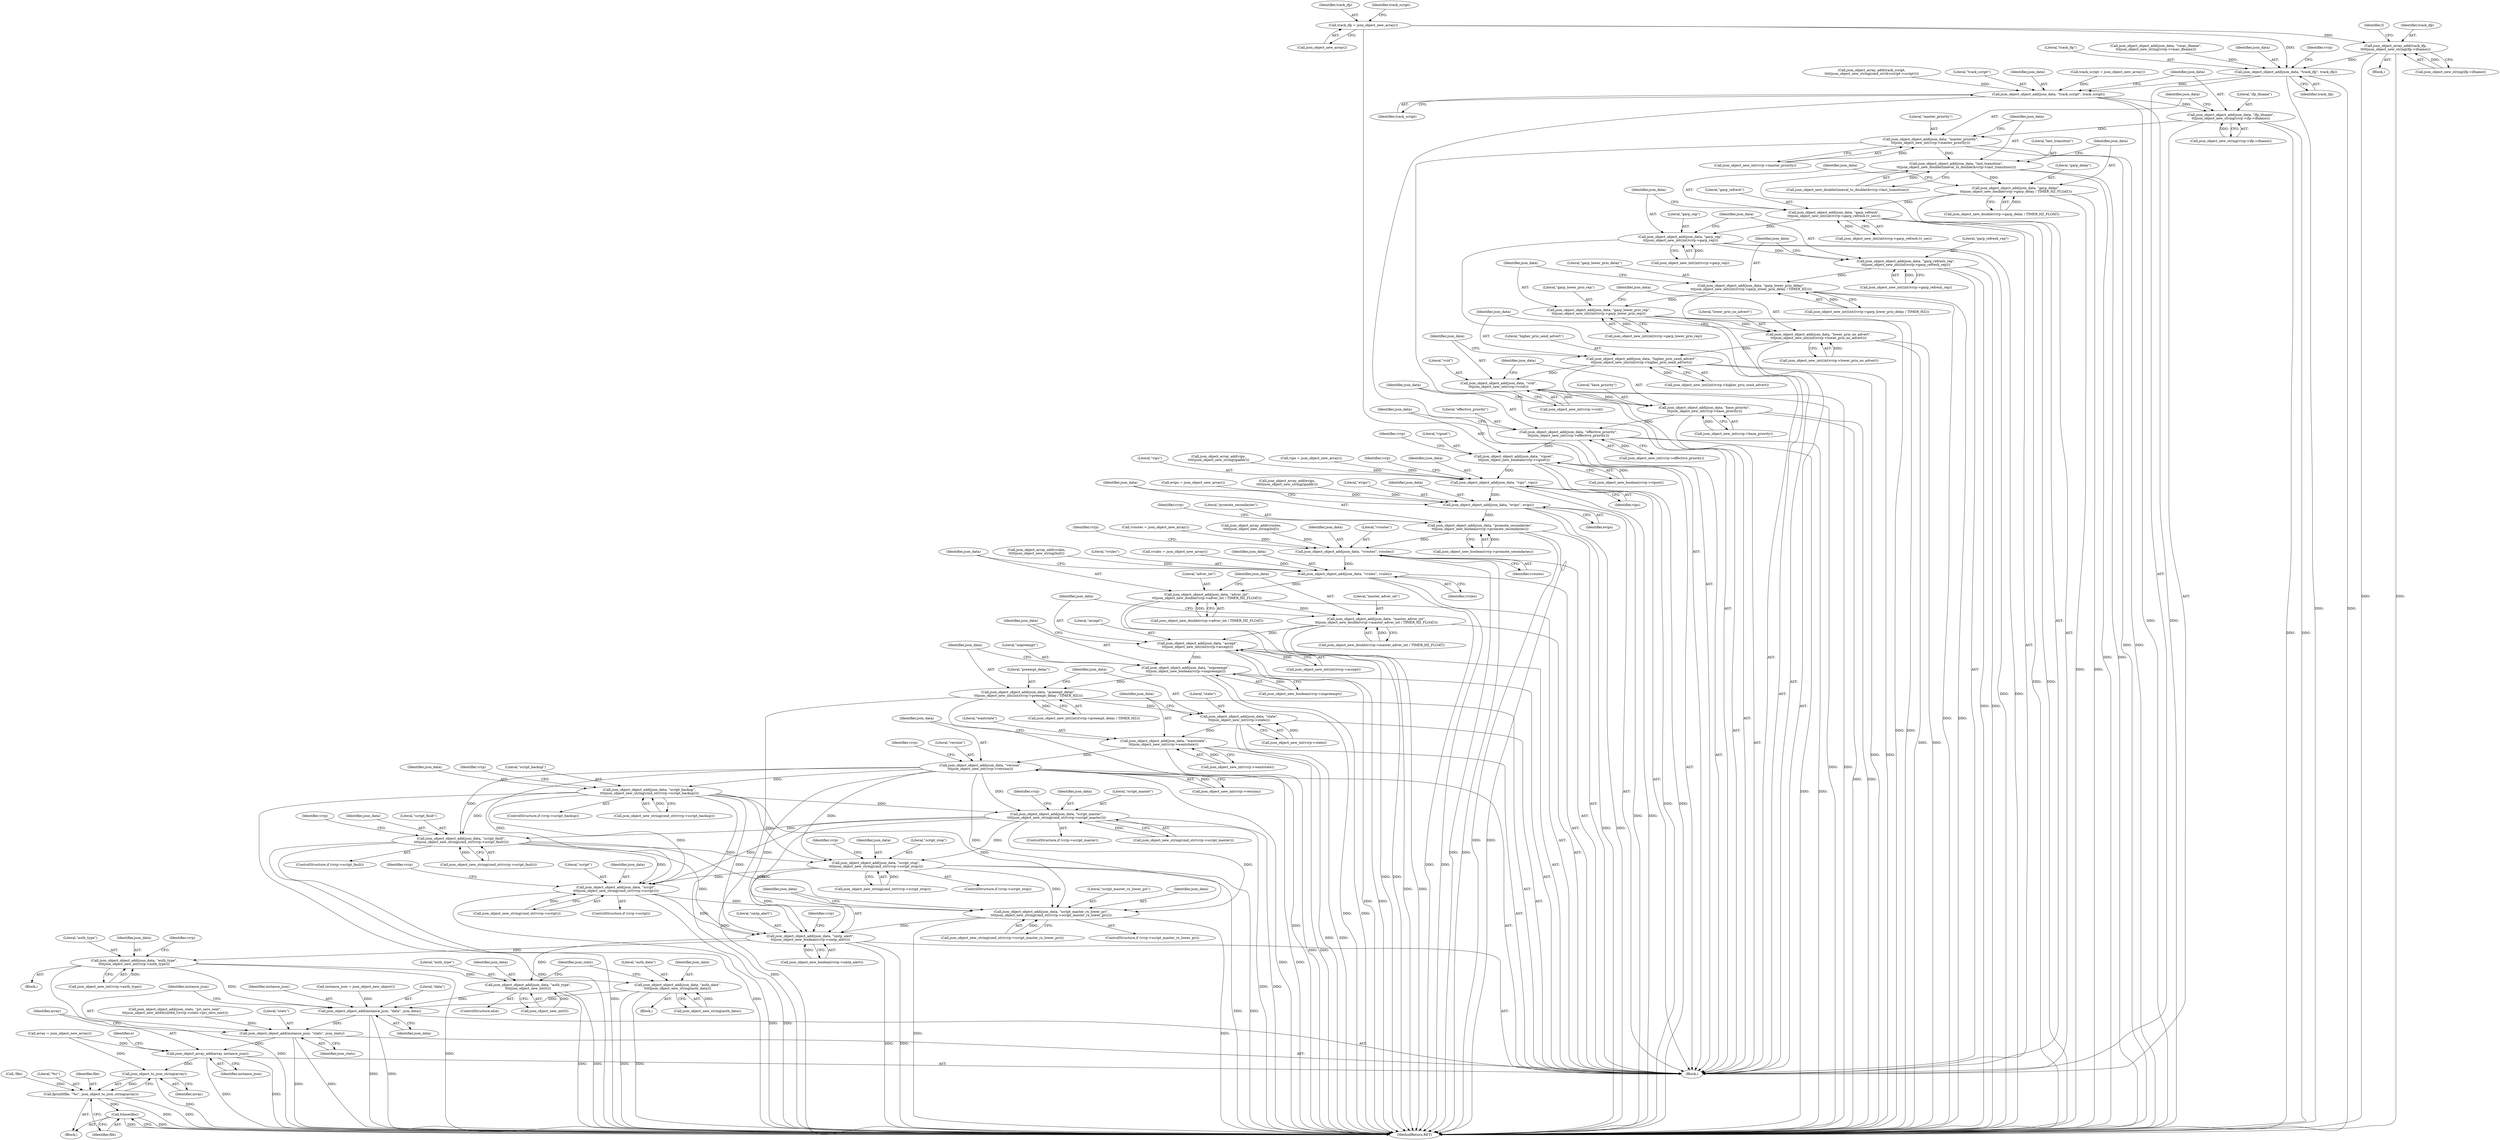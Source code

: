 digraph "0_keepalived_04f2d32871bb3b11d7dc024039952f2fe2750306_3@pointer" {
"1000172" [label="(Call,track_ifp = json_object_new_array())"];
"1000244" [label="(Call,json_object_array_add(track_ifp,\n\t\t\t\t\tjson_object_new_string(ifp->ifname)))"];
"1000250" [label="(Call,json_object_object_add(json_data, \"track_ifp\", track_ifp))"];
"1000291" [label="(Call,json_object_object_add(json_data, \"track_script\", track_script))"];
"1000295" [label="(Call,json_object_object_add(json_data, \"ifp_ifname\",\n\t\t\tjson_object_new_string(vrrp->ifp->ifname)))"];
"1000304" [label="(Call,json_object_object_add(json_data, \"master_priority\",\n\t\t\tjson_object_new_int(vrrp->master_priority)))"];
"1000311" [label="(Call,json_object_object_add(json_data, \"last_transition\",\n\t\t\tjson_object_new_double(timeval_to_double(&vrrp->last_transition))))"];
"1000320" [label="(Call,json_object_object_add(json_data, \"garp_delay\",\n\t\t\tjson_object_new_double(vrrp->garp_delay / TIMER_HZ_FLOAT)))"];
"1000329" [label="(Call,json_object_object_add(json_data, \"garp_refresh\",\n\t\t\tjson_object_new_int((int)vrrp->garp_refresh.tv_sec)))"];
"1000340" [label="(Call,json_object_object_add(json_data, \"garp_rep\",\n\t\t\tjson_object_new_int((int)vrrp->garp_rep)))"];
"1000349" [label="(Call,json_object_object_add(json_data, \"garp_refresh_rep\",\n\t\t\tjson_object_new_int((int)vrrp->garp_refresh_rep)))"];
"1000358" [label="(Call,json_object_object_add(json_data, \"garp_lower_prio_delay\",\n\t\t\tjson_object_new_int((int)(vrrp->garp_lower_prio_delay / TIMER_HZ))))"];
"1000369" [label="(Call,json_object_object_add(json_data, \"garp_lower_prio_rep\",\n\t\t\tjson_object_new_int((int)vrrp->garp_lower_prio_rep)))"];
"1000378" [label="(Call,json_object_object_add(json_data, \"lower_prio_no_advert\",\n\t\t\tjson_object_new_int((int)vrrp->lower_prio_no_advert)))"];
"1000387" [label="(Call,json_object_object_add(json_data, \"higher_prio_send_advert\",\n\t\t\tjson_object_new_int((int)vrrp->higher_prio_send_advert)))"];
"1000396" [label="(Call,json_object_object_add(json_data, \"vrid\",\n\t\t\tjson_object_new_int(vrrp->vrid)))"];
"1000403" [label="(Call,json_object_object_add(json_data, \"base_priority\",\n\t\t\tjson_object_new_int(vrrp->base_priority)))"];
"1000410" [label="(Call,json_object_object_add(json_data, \"effective_priority\",\n\t\t\tjson_object_new_int(vrrp->effective_priority)))"];
"1000417" [label="(Call,json_object_object_add(json_data, \"vipset\",\n\t\t\tjson_object_new_boolean(vrrp->vipset)))"];
"1000468" [label="(Call,json_object_object_add(json_data, \"vips\", vips))"];
"1000516" [label="(Call,json_object_object_add(json_data, \"evips\", evips))"];
"1000520" [label="(Call,json_object_object_add(json_data, \"promote_secondaries\",\n\t\t\tjson_object_new_boolean(vrrp->promote_secondaries)))"];
"1000563" [label="(Call,json_object_object_add(json_data, \"vroutes\", vroutes))"];
"1000603" [label="(Call,json_object_object_add(json_data, \"vrules\", vrules))"];
"1000607" [label="(Call,json_object_object_add(json_data, \"adver_int\",\n\t\t\tjson_object_new_double(vrrp->adver_int / TIMER_HZ_FLOAT)))"];
"1000616" [label="(Call,json_object_object_add(json_data, \"master_adver_int\",\n\t\t\tjson_object_new_double(vrrp->master_adver_int / TIMER_HZ_FLOAT)))"];
"1000625" [label="(Call,json_object_object_add(json_data, \"accept\",\n\t\t\tjson_object_new_int((int)vrrp->accept)))"];
"1000634" [label="(Call,json_object_object_add(json_data, \"nopreempt\",\n\t\t\tjson_object_new_boolean(vrrp->nopreempt)))"];
"1000641" [label="(Call,json_object_object_add(json_data, \"preempt_delay\",\n\t\t\tjson_object_new_int((int)(vrrp->preempt_delay / TIMER_HZ))))"];
"1000652" [label="(Call,json_object_object_add(json_data, \"state\",\n\t\t\tjson_object_new_int(vrrp->state)))"];
"1000659" [label="(Call,json_object_object_add(json_data, \"wantstate\",\n\t\t\tjson_object_new_int(vrrp->wantstate)))"];
"1000666" [label="(Call,json_object_object_add(json_data, \"version\",\n\t\t\tjson_object_new_int(vrrp->version)))"];
"1000677" [label="(Call,json_object_object_add(json_data, \"script_backup\",\n\t\t\t\tjson_object_new_string(cmd_str(vrrp->script_backup))))"];
"1000689" [label="(Call,json_object_object_add(json_data, \"script_master\",\n\t\t\t\tjson_object_new_string(cmd_str(vrrp->script_master))))"];
"1000701" [label="(Call,json_object_object_add(json_data, \"script_fault\",\n\t\t\t\tjson_object_new_string(cmd_str(vrrp->script_fault))))"];
"1000713" [label="(Call,json_object_object_add(json_data, \"script_stop\",\n\t\t\t\tjson_object_new_string(cmd_str(vrrp->script_stop))))"];
"1000725" [label="(Call,json_object_object_add(json_data, \"script\",\n\t\t\t\tjson_object_new_string(cmd_str(vrrp->script))))"];
"1000737" [label="(Call,json_object_object_add(json_data, \"script_master_rx_lower_pri\",\n\t\t\t\tjson_object_new_string(cmd_str(vrrp->script_master_rx_lower_pri))))"];
"1000745" [label="(Call,json_object_object_add(json_data, \"smtp_alert\",\n\t\t\tjson_object_new_boolean(vrrp->smtp_alert)))"];
"1000757" [label="(Call,json_object_object_add(json_data, \"auth_type\",\n\t\t\t\tjson_object_new_int(vrrp->auth_type)))"];
"1000789" [label="(Call,json_object_object_add(json_data, \"auth_data\",\n\t\t\t\t\tjson_object_new_string(auth_data)))"];
"1000942" [label="(Call,json_object_object_add(instance_json, \"data\", json_data))"];
"1000946" [label="(Call,json_object_object_add(instance_json, \"stats\", json_stats))"];
"1000950" [label="(Call,json_object_array_add(array, instance_json))"];
"1000956" [label="(Call,json_object_to_json_string(array))"];
"1000953" [label="(Call,fprintf(file, \"%s\", json_object_to_json_string(array)))"];
"1000958" [label="(Call,fclose(file))"];
"1000795" [label="(Call,json_object_object_add(json_data, \"auth_type\",\n\t\t\t\tjson_object_new_int(0)))"];
"1000960" [label="(MethodReturn,RET)"];
"1000678" [label="(Identifier,json_data)"];
"1000770" [label="(Block,)"];
"1000118" [label="(Call,!file)"];
"1000687" [label="(Identifier,vrrp)"];
"1000714" [label="(Identifier,json_data)"];
"1000955" [label="(Literal,\"%s\")"];
"1000128" [label="(Call,array = json_object_new_array())"];
"1000295" [label="(Call,json_object_object_add(json_data, \"ifp_ifname\",\n\t\t\tjson_object_new_string(vrrp->ifp->ifname)))"];
"1000703" [label="(Literal,\"script_fault\")"];
"1000599" [label="(Call,json_object_array_add(vrules,\n\t\t\t\t\tjson_object_new_string(buf)))"];
"1000949" [label="(Identifier,json_stats)"];
"1000692" [label="(Call,json_object_new_string(cmd_str(vrrp->script_master)))"];
"1000796" [label="(Identifier,json_data)"];
"1000173" [label="(Identifier,track_ifp)"];
"1000952" [label="(Identifier,instance_json)"];
"1000689" [label="(Call,json_object_object_add(json_data, \"script_master\",\n\t\t\t\tjson_object_new_string(cmd_str(vrrp->script_master))))"];
"1000321" [label="(Identifier,json_data)"];
"1000653" [label="(Identifier,json_data)"];
"1000175" [label="(Call,track_script = json_object_new_array())"];
"1000757" [label="(Call,json_object_object_add(json_data, \"auth_type\",\n\t\t\t\tjson_object_new_int(vrrp->auth_type)))"];
"1000571" [label="(Identifier,vrrp)"];
"1000931" [label="(Call,json_object_object_add(json_stats, \"pri_zero_sent\",\n\t\t\tjson_object_new_int64((int64_t)vrrp->stats->pri_zero_sent)))"];
"1000469" [label="(Identifier,json_data)"];
"1000738" [label="(Identifier,json_data)"];
"1000178" [label="(Call,vroutes = json_object_new_array())"];
"1000644" [label="(Call,json_object_new_int((int)(vrrp->preempt_delay / TIMER_HZ)))"];
"1000652" [label="(Call,json_object_object_add(json_data, \"state\",\n\t\t\tjson_object_new_int(vrrp->state)))"];
"1000792" [label="(Call,json_object_new_string(auth_data))"];
"1000330" [label="(Identifier,json_data)"];
"1000468" [label="(Call,json_object_object_add(json_data, \"vips\", vips))"];
"1000404" [label="(Identifier,json_data)"];
"1000390" [label="(Call,json_object_new_int((int)vrrp->higher_prio_send_advert))"];
"1000399" [label="(Call,json_object_new_int(vrrp->vrid))"];
"1000946" [label="(Call,json_object_object_add(instance_json, \"stats\", json_stats))"];
"1000711" [label="(Identifier,vrrp)"];
"1000715" [label="(Literal,\"script_stop\")"];
"1000410" [label="(Call,json_object_object_add(json_data, \"effective_priority\",\n\t\t\tjson_object_new_int(vrrp->effective_priority)))"];
"1000797" [label="(Literal,\"auth_type\")"];
"1000214" [label="(Call,json_object_object_add(json_data, \"vmac_ifname\",\n\t\t\tjson_object_new_string(vrrp->vmac_ifname)))"];
"1000625" [label="(Call,json_object_object_add(json_data, \"accept\",\n\t\t\tjson_object_new_int((int)vrrp->accept)))"];
"1000306" [label="(Literal,\"master_priority\")"];
"1000740" [label="(Call,json_object_new_string(cmd_str(vrrp->script_master_rx_lower_pri)))"];
"1000305" [label="(Identifier,json_data)"];
"1000412" [label="(Literal,\"effective_priority\")"];
"1000735" [label="(Identifier,vrrp)"];
"1000739" [label="(Literal,\"script_master_rx_lower_pri\")"];
"1000669" [label="(Call,json_object_new_int(vrrp->version))"];
"1000959" [label="(Identifier,file)"];
"1000801" [label="(Identifier,json_stats)"];
"1000559" [label="(Call,json_object_array_add(vroutes,\n\t\t\t\t\tjson_object_new_string(buf)))"];
"1000662" [label="(Call,json_object_new_int(vrrp->wantstate))"];
"1000169" [label="(Call,evips = json_object_new_array())"];
"1000713" [label="(Call,json_object_object_add(json_data, \"script_stop\",\n\t\t\t\tjson_object_new_string(cmd_str(vrrp->script_stop))))"];
"1000641" [label="(Call,json_object_object_add(json_data, \"preempt_delay\",\n\t\t\tjson_object_new_int((int)(vrrp->preempt_delay / TIMER_HZ))))"];
"1000470" [label="(Literal,\"vips\")"];
"1000369" [label="(Call,json_object_object_add(json_data, \"garp_lower_prio_rep\",\n\t\t\tjson_object_new_int((int)vrrp->garp_lower_prio_rep)))"];
"1000606" [label="(Identifier,vrules)"];
"1000943" [label="(Identifier,instance_json)"];
"1000643" [label="(Literal,\"preempt_delay\")"];
"1000950" [label="(Call,json_object_array_add(array, instance_json))"];
"1000371" [label="(Literal,\"garp_lower_prio_rep\")"];
"1000723" [label="(Identifier,vrrp)"];
"1000685" [label="(ControlStructure,if (vrrp->script_master))"];
"1000523" [label="(Call,json_object_new_boolean(vrrp->promote_secondaries))"];
"1000728" [label="(Call,json_object_new_string(cmd_str(vrrp->script)))"];
"1000405" [label="(Literal,\"base_priority\")"];
"1000957" [label="(Identifier,array)"];
"1000702" [label="(Identifier,json_data)"];
"1000759" [label="(Literal,\"auth_type\")"];
"1000419" [label="(Literal,\"vipset\")"];
"1000296" [label="(Identifier,json_data)"];
"1000379" [label="(Identifier,json_data)"];
"1000655" [label="(Call,json_object_new_int(vrrp->state))"];
"1000725" [label="(Call,json_object_object_add(json_data, \"script\",\n\t\t\t\tjson_object_new_string(cmd_str(vrrp->script))))"];
"1000609" [label="(Literal,\"adver_int\")"];
"1000628" [label="(Call,json_object_new_int((int)vrrp->accept))"];
"1000102" [label="(Block,)"];
"1000605" [label="(Literal,\"vrules\")"];
"1000727" [label="(Literal,\"script\")"];
"1000312" [label="(Identifier,json_data)"];
"1000250" [label="(Call,json_object_object_add(json_data, \"track_ifp\", track_ifp))"];
"1000253" [label="(Identifier,track_ifp)"];
"1000298" [label="(Call,json_object_new_string(vrrp->ifp->ifname))"];
"1000660" [label="(Identifier,json_data)"];
"1000758" [label="(Identifier,json_data)"];
"1000610" [label="(Call,json_object_new_double(vrrp->adver_int / TIMER_HZ_FLOAT))"];
"1000417" [label="(Call,json_object_object_add(json_data, \"vipset\",\n\t\t\tjson_object_new_boolean(vrrp->vipset)))"];
"1000396" [label="(Call,json_object_object_add(json_data, \"vrid\",\n\t\t\tjson_object_new_int(vrrp->vrid)))"];
"1000245" [label="(Identifier,track_ifp)"];
"1000607" [label="(Call,json_object_object_add(json_data, \"adver_int\",\n\t\t\tjson_object_new_double(vrrp->adver_int / TIMER_HZ_FLOAT)))"];
"1000745" [label="(Call,json_object_object_add(json_data, \"smtp_alert\",\n\t\t\tjson_object_new_boolean(vrrp->smtp_alert)))"];
"1000790" [label="(Identifier,json_data)"];
"1000418" [label="(Identifier,json_data)"];
"1000721" [label="(ControlStructure,if (vrrp->script))"];
"1000942" [label="(Call,json_object_object_add(instance_json, \"data\", json_data))"];
"1000627" [label="(Literal,\"accept\")"];
"1000140" [label="(Identifier,e)"];
"1000954" [label="(Identifier,file)"];
"1000677" [label="(Call,json_object_object_add(json_data, \"script_backup\",\n\t\t\t\tjson_object_new_string(cmd_str(vrrp->script_backup))))"];
"1000172" [label="(Call,track_ifp = json_object_new_array())"];
"1000403" [label="(Call,json_object_object_add(json_data, \"base_priority\",\n\t\t\tjson_object_new_int(vrrp->base_priority)))"];
"1000679" [label="(Literal,\"script_backup\")"];
"1000767" [label="(Identifier,vrrp)"];
"1000387" [label="(Call,json_object_object_add(json_data, \"higher_prio_send_advert\",\n\t\t\tjson_object_new_int((int)vrrp->higher_prio_send_advert)))"];
"1000464" [label="(Call,json_object_array_add(vips,\n\t\t\t\t\tjson_object_new_string(ipaddr)))"];
"1000673" [label="(ControlStructure,if (vrrp->script_backup))"];
"1000603" [label="(Call,json_object_object_add(json_data, \"vrules\", vrules))"];
"1000349" [label="(Call,json_object_object_add(json_data, \"garp_refresh_rep\",\n\t\t\tjson_object_new_int((int)vrrp->garp_refresh_rep)))"];
"1000304" [label="(Call,json_object_object_add(json_data, \"master_priority\",\n\t\t\tjson_object_new_int(vrrp->master_priority)))"];
"1000699" [label="(Identifier,vrrp)"];
"1000616" [label="(Call,json_object_object_add(json_data, \"master_adver_int\",\n\t\t\tjson_object_new_double(vrrp->master_adver_int / TIMER_HZ_FLOAT)))"];
"1000794" [label="(ControlStructure,else)"];
"1000566" [label="(Identifier,vroutes)"];
"1000747" [label="(Literal,\"smtp_alert\")"];
"1000397" [label="(Identifier,json_data)"];
"1000619" [label="(Call,json_object_new_double(vrrp->master_adver_int / TIMER_HZ_FLOAT))"];
"1000176" [label="(Identifier,track_script)"];
"1000428" [label="(Identifier,vrrp)"];
"1000519" [label="(Identifier,evips)"];
"1000795" [label="(Call,json_object_object_add(json_data, \"auth_type\",\n\t\t\t\tjson_object_new_int(0)))"];
"1000411" [label="(Identifier,json_data)"];
"1000378" [label="(Call,json_object_object_add(json_data, \"lower_prio_no_advert\",\n\t\t\tjson_object_new_int((int)vrrp->lower_prio_no_advert)))"];
"1000947" [label="(Identifier,instance_json)"];
"1000359" [label="(Identifier,json_data)"];
"1000667" [label="(Identifier,json_data)"];
"1000389" [label="(Literal,\"higher_prio_send_advert\")"];
"1000516" [label="(Call,json_object_object_add(json_data, \"evips\", evips))"];
"1000789" [label="(Call,json_object_object_add(json_data, \"auth_data\",\n\t\t\t\t\tjson_object_new_string(auth_data)))"];
"1000642" [label="(Identifier,json_data)"];
"1000726" [label="(Identifier,json_data)"];
"1000522" [label="(Literal,\"promote_secondaries\")"];
"1000157" [label="(Call,instance_json = json_object_new_object())"];
"1000331" [label="(Literal,\"garp_refresh\")"];
"1000381" [label="(Call,json_object_new_int((int)vrrp->lower_prio_no_advert))"];
"1000754" [label="(Identifier,vrrp)"];
"1000690" [label="(Identifier,json_data)"];
"1000737" [label="(Call,json_object_object_add(json_data, \"script_master_rx_lower_pri\",\n\t\t\t\tjson_object_new_string(cmd_str(vrrp->script_master_rx_lower_pri))))"];
"1000380" [label="(Literal,\"lower_prio_no_advert\")"];
"1000291" [label="(Call,json_object_object_add(json_data, \"track_script\", track_script))"];
"1000756" [label="(Block,)"];
"1000320" [label="(Call,json_object_object_add(json_data, \"garp_delay\",\n\t\t\tjson_object_new_double(vrrp->garp_delay / TIMER_HZ_FLOAT)))"];
"1000283" [label="(Call,json_object_array_add(track_script,\n\t\t\t\t\tjson_object_new_string(cmd_str(&vscript->script))))"];
"1000329" [label="(Call,json_object_object_add(json_data, \"garp_refresh\",\n\t\t\tjson_object_new_int((int)vrrp->garp_refresh.tv_sec)))"];
"1000388" [label="(Identifier,json_data)"];
"1000413" [label="(Call,json_object_new_int(vrrp->effective_priority))"];
"1000512" [label="(Call,json_object_array_add(evips,\n\t\t\t\t\tjson_object_new_string(ipaddr)))"];
"1000618" [label="(Literal,\"master_adver_int\")"];
"1000668" [label="(Literal,\"version\")"];
"1000791" [label="(Literal,\"auth_data\")"];
"1000406" [label="(Call,json_object_new_int(vrrp->base_priority))"];
"1000471" [label="(Identifier,vips)"];
"1000945" [label="(Identifier,json_data)"];
"1000958" [label="(Call,fclose(file))"];
"1000181" [label="(Call,vrules = json_object_new_array())"];
"1000251" [label="(Identifier,json_data)"];
"1000659" [label="(Call,json_object_object_add(json_data, \"wantstate\",\n\t\t\tjson_object_new_int(vrrp->wantstate)))"];
"1000697" [label="(ControlStructure,if (vrrp->script_fault))"];
"1000564" [label="(Identifier,json_data)"];
"1000951" [label="(Identifier,array)"];
"1000358" [label="(Call,json_object_object_add(json_data, \"garp_lower_prio_delay\",\n\t\t\tjson_object_new_int((int)(vrrp->garp_lower_prio_delay / TIMER_HZ))))"];
"1000372" [label="(Call,json_object_new_int((int)vrrp->garp_lower_prio_rep))"];
"1000293" [label="(Literal,\"track_script\")"];
"1000733" [label="(ControlStructure,if (vrrp->script_master_rx_lower_pri))"];
"1000746" [label="(Identifier,json_data)"];
"1000166" [label="(Call,vips = json_object_new_array())"];
"1000370" [label="(Identifier,json_data)"];
"1000350" [label="(Identifier,json_data)"];
"1000626" [label="(Identifier,json_data)"];
"1000953" [label="(Call,fprintf(file, \"%s\", json_object_to_json_string(array)))"];
"1000258" [label="(Identifier,vrrp)"];
"1000307" [label="(Call,json_object_new_int(vrrp->master_priority))"];
"1000342" [label="(Literal,\"garp_rep\")"];
"1000352" [label="(Call,json_object_new_int((int)vrrp->garp_refresh_rep))"];
"1000760" [label="(Call,json_object_new_int(vrrp->auth_type))"];
"1000691" [label="(Literal,\"script_master\")"];
"1000716" [label="(Call,json_object_new_string(cmd_str(vrrp->script_stop)))"];
"1000675" [label="(Identifier,vrrp)"];
"1000322" [label="(Literal,\"garp_delay\")"];
"1000521" [label="(Identifier,json_data)"];
"1000420" [label="(Call,json_object_new_boolean(vrrp->vipset))"];
"1000637" [label="(Call,json_object_new_boolean(vrrp->nopreempt))"];
"1000311" [label="(Call,json_object_object_add(json_data, \"last_transition\",\n\t\t\tjson_object_new_double(timeval_to_double(&vrrp->last_transition))))"];
"1000634" [label="(Call,json_object_object_add(json_data, \"nopreempt\",\n\t\t\tjson_object_new_boolean(vrrp->nopreempt)))"];
"1000518" [label="(Literal,\"evips\")"];
"1000252" [label="(Literal,\"track_ifp\")"];
"1000141" [label="(Block,)"];
"1000174" [label="(Call,json_object_new_array())"];
"1000617" [label="(Identifier,json_data)"];
"1000517" [label="(Identifier,json_data)"];
"1000666" [label="(Call,json_object_object_add(json_data, \"version\",\n\t\t\tjson_object_new_int(vrrp->version)))"];
"1000361" [label="(Call,json_object_new_int((int)(vrrp->garp_lower_prio_delay / TIMER_HZ)))"];
"1000246" [label="(Call,json_object_new_string(ifp->ifname))"];
"1000654" [label="(Literal,\"state\")"];
"1000520" [label="(Call,json_object_object_add(json_data, \"promote_secondaries\",\n\t\t\tjson_object_new_boolean(vrrp->promote_secondaries)))"];
"1000636" [label="(Literal,\"nopreempt\")"];
"1000680" [label="(Call,json_object_new_string(cmd_str(vrrp->script_backup)))"];
"1000341" [label="(Identifier,json_data)"];
"1000476" [label="(Identifier,vrrp)"];
"1000244" [label="(Call,json_object_array_add(track_ifp,\n\t\t\t\t\tjson_object_new_string(ifp->ifname)))"];
"1000292" [label="(Identifier,json_data)"];
"1000340" [label="(Call,json_object_object_add(json_data, \"garp_rep\",\n\t\t\tjson_object_new_int((int)vrrp->garp_rep)))"];
"1000343" [label="(Call,json_object_new_int((int)vrrp->garp_rep))"];
"1000531" [label="(Identifier,vrrp)"];
"1000604" [label="(Identifier,json_data)"];
"1000323" [label="(Call,json_object_new_double(vrrp->garp_delay / TIMER_HZ_FLOAT))"];
"1000238" [label="(Block,)"];
"1000944" [label="(Literal,\"data\")"];
"1000635" [label="(Identifier,json_data)"];
"1000565" [label="(Literal,\"vroutes\")"];
"1000237" [label="(Identifier,f)"];
"1000360" [label="(Literal,\"garp_lower_prio_delay\")"];
"1000563" [label="(Call,json_object_object_add(json_data, \"vroutes\", vroutes))"];
"1000661" [label="(Literal,\"wantstate\")"];
"1000314" [label="(Call,json_object_new_double(timeval_to_double(&vrrp->last_transition)))"];
"1000313" [label="(Literal,\"last_transition\")"];
"1000701" [label="(Call,json_object_object_add(json_data, \"script_fault\",\n\t\t\t\tjson_object_new_string(cmd_str(vrrp->script_fault))))"];
"1000704" [label="(Call,json_object_new_string(cmd_str(vrrp->script_fault)))"];
"1000709" [label="(ControlStructure,if (vrrp->script_stop))"];
"1000948" [label="(Literal,\"stats\")"];
"1000956" [label="(Call,json_object_to_json_string(array))"];
"1000748" [label="(Call,json_object_new_boolean(vrrp->smtp_alert))"];
"1000332" [label="(Call,json_object_new_int((int)vrrp->garp_refresh.tv_sec))"];
"1000798" [label="(Call,json_object_new_int(0))"];
"1000294" [label="(Identifier,track_script)"];
"1000351" [label="(Literal,\"garp_refresh_rep\")"];
"1000608" [label="(Identifier,json_data)"];
"1000398" [label="(Literal,\"vrid\")"];
"1000297" [label="(Literal,\"ifp_ifname\")"];
"1000172" -> "1000141"  [label="AST: "];
"1000172" -> "1000174"  [label="CFG: "];
"1000173" -> "1000172"  [label="AST: "];
"1000174" -> "1000172"  [label="AST: "];
"1000176" -> "1000172"  [label="CFG: "];
"1000172" -> "1000244"  [label="DDG: "];
"1000172" -> "1000250"  [label="DDG: "];
"1000244" -> "1000238"  [label="AST: "];
"1000244" -> "1000246"  [label="CFG: "];
"1000245" -> "1000244"  [label="AST: "];
"1000246" -> "1000244"  [label="AST: "];
"1000237" -> "1000244"  [label="CFG: "];
"1000244" -> "1000960"  [label="DDG: "];
"1000244" -> "1000960"  [label="DDG: "];
"1000246" -> "1000244"  [label="DDG: "];
"1000244" -> "1000250"  [label="DDG: "];
"1000250" -> "1000141"  [label="AST: "];
"1000250" -> "1000253"  [label="CFG: "];
"1000251" -> "1000250"  [label="AST: "];
"1000252" -> "1000250"  [label="AST: "];
"1000253" -> "1000250"  [label="AST: "];
"1000258" -> "1000250"  [label="CFG: "];
"1000250" -> "1000960"  [label="DDG: "];
"1000250" -> "1000960"  [label="DDG: "];
"1000214" -> "1000250"  [label="DDG: "];
"1000250" -> "1000291"  [label="DDG: "];
"1000291" -> "1000141"  [label="AST: "];
"1000291" -> "1000294"  [label="CFG: "];
"1000292" -> "1000291"  [label="AST: "];
"1000293" -> "1000291"  [label="AST: "];
"1000294" -> "1000291"  [label="AST: "];
"1000296" -> "1000291"  [label="CFG: "];
"1000291" -> "1000960"  [label="DDG: "];
"1000291" -> "1000960"  [label="DDG: "];
"1000283" -> "1000291"  [label="DDG: "];
"1000175" -> "1000291"  [label="DDG: "];
"1000291" -> "1000295"  [label="DDG: "];
"1000295" -> "1000141"  [label="AST: "];
"1000295" -> "1000298"  [label="CFG: "];
"1000296" -> "1000295"  [label="AST: "];
"1000297" -> "1000295"  [label="AST: "];
"1000298" -> "1000295"  [label="AST: "];
"1000305" -> "1000295"  [label="CFG: "];
"1000295" -> "1000960"  [label="DDG: "];
"1000295" -> "1000960"  [label="DDG: "];
"1000298" -> "1000295"  [label="DDG: "];
"1000295" -> "1000304"  [label="DDG: "];
"1000304" -> "1000141"  [label="AST: "];
"1000304" -> "1000307"  [label="CFG: "];
"1000305" -> "1000304"  [label="AST: "];
"1000306" -> "1000304"  [label="AST: "];
"1000307" -> "1000304"  [label="AST: "];
"1000312" -> "1000304"  [label="CFG: "];
"1000304" -> "1000960"  [label="DDG: "];
"1000304" -> "1000960"  [label="DDG: "];
"1000307" -> "1000304"  [label="DDG: "];
"1000304" -> "1000311"  [label="DDG: "];
"1000311" -> "1000141"  [label="AST: "];
"1000311" -> "1000314"  [label="CFG: "];
"1000312" -> "1000311"  [label="AST: "];
"1000313" -> "1000311"  [label="AST: "];
"1000314" -> "1000311"  [label="AST: "];
"1000321" -> "1000311"  [label="CFG: "];
"1000311" -> "1000960"  [label="DDG: "];
"1000311" -> "1000960"  [label="DDG: "];
"1000314" -> "1000311"  [label="DDG: "];
"1000311" -> "1000320"  [label="DDG: "];
"1000320" -> "1000141"  [label="AST: "];
"1000320" -> "1000323"  [label="CFG: "];
"1000321" -> "1000320"  [label="AST: "];
"1000322" -> "1000320"  [label="AST: "];
"1000323" -> "1000320"  [label="AST: "];
"1000330" -> "1000320"  [label="CFG: "];
"1000320" -> "1000960"  [label="DDG: "];
"1000320" -> "1000960"  [label="DDG: "];
"1000323" -> "1000320"  [label="DDG: "];
"1000320" -> "1000329"  [label="DDG: "];
"1000329" -> "1000141"  [label="AST: "];
"1000329" -> "1000332"  [label="CFG: "];
"1000330" -> "1000329"  [label="AST: "];
"1000331" -> "1000329"  [label="AST: "];
"1000332" -> "1000329"  [label="AST: "];
"1000341" -> "1000329"  [label="CFG: "];
"1000329" -> "1000960"  [label="DDG: "];
"1000329" -> "1000960"  [label="DDG: "];
"1000332" -> "1000329"  [label="DDG: "];
"1000329" -> "1000340"  [label="DDG: "];
"1000340" -> "1000141"  [label="AST: "];
"1000340" -> "1000343"  [label="CFG: "];
"1000341" -> "1000340"  [label="AST: "];
"1000342" -> "1000340"  [label="AST: "];
"1000343" -> "1000340"  [label="AST: "];
"1000350" -> "1000340"  [label="CFG: "];
"1000340" -> "1000960"  [label="DDG: "];
"1000340" -> "1000960"  [label="DDG: "];
"1000343" -> "1000340"  [label="DDG: "];
"1000340" -> "1000349"  [label="DDG: "];
"1000349" -> "1000141"  [label="AST: "];
"1000349" -> "1000352"  [label="CFG: "];
"1000350" -> "1000349"  [label="AST: "];
"1000351" -> "1000349"  [label="AST: "];
"1000352" -> "1000349"  [label="AST: "];
"1000359" -> "1000349"  [label="CFG: "];
"1000349" -> "1000960"  [label="DDG: "];
"1000349" -> "1000960"  [label="DDG: "];
"1000352" -> "1000349"  [label="DDG: "];
"1000349" -> "1000358"  [label="DDG: "];
"1000358" -> "1000141"  [label="AST: "];
"1000358" -> "1000361"  [label="CFG: "];
"1000359" -> "1000358"  [label="AST: "];
"1000360" -> "1000358"  [label="AST: "];
"1000361" -> "1000358"  [label="AST: "];
"1000370" -> "1000358"  [label="CFG: "];
"1000358" -> "1000960"  [label="DDG: "];
"1000358" -> "1000960"  [label="DDG: "];
"1000361" -> "1000358"  [label="DDG: "];
"1000358" -> "1000369"  [label="DDG: "];
"1000369" -> "1000141"  [label="AST: "];
"1000369" -> "1000372"  [label="CFG: "];
"1000370" -> "1000369"  [label="AST: "];
"1000371" -> "1000369"  [label="AST: "];
"1000372" -> "1000369"  [label="AST: "];
"1000379" -> "1000369"  [label="CFG: "];
"1000369" -> "1000960"  [label="DDG: "];
"1000369" -> "1000960"  [label="DDG: "];
"1000372" -> "1000369"  [label="DDG: "];
"1000369" -> "1000378"  [label="DDG: "];
"1000378" -> "1000141"  [label="AST: "];
"1000378" -> "1000381"  [label="CFG: "];
"1000379" -> "1000378"  [label="AST: "];
"1000380" -> "1000378"  [label="AST: "];
"1000381" -> "1000378"  [label="AST: "];
"1000388" -> "1000378"  [label="CFG: "];
"1000378" -> "1000960"  [label="DDG: "];
"1000378" -> "1000960"  [label="DDG: "];
"1000381" -> "1000378"  [label="DDG: "];
"1000378" -> "1000387"  [label="DDG: "];
"1000387" -> "1000141"  [label="AST: "];
"1000387" -> "1000390"  [label="CFG: "];
"1000388" -> "1000387"  [label="AST: "];
"1000389" -> "1000387"  [label="AST: "];
"1000390" -> "1000387"  [label="AST: "];
"1000397" -> "1000387"  [label="CFG: "];
"1000387" -> "1000960"  [label="DDG: "];
"1000387" -> "1000960"  [label="DDG: "];
"1000390" -> "1000387"  [label="DDG: "];
"1000387" -> "1000396"  [label="DDG: "];
"1000396" -> "1000141"  [label="AST: "];
"1000396" -> "1000399"  [label="CFG: "];
"1000397" -> "1000396"  [label="AST: "];
"1000398" -> "1000396"  [label="AST: "];
"1000399" -> "1000396"  [label="AST: "];
"1000404" -> "1000396"  [label="CFG: "];
"1000396" -> "1000960"  [label="DDG: "];
"1000396" -> "1000960"  [label="DDG: "];
"1000399" -> "1000396"  [label="DDG: "];
"1000396" -> "1000403"  [label="DDG: "];
"1000403" -> "1000141"  [label="AST: "];
"1000403" -> "1000406"  [label="CFG: "];
"1000404" -> "1000403"  [label="AST: "];
"1000405" -> "1000403"  [label="AST: "];
"1000406" -> "1000403"  [label="AST: "];
"1000411" -> "1000403"  [label="CFG: "];
"1000403" -> "1000960"  [label="DDG: "];
"1000403" -> "1000960"  [label="DDG: "];
"1000406" -> "1000403"  [label="DDG: "];
"1000403" -> "1000410"  [label="DDG: "];
"1000410" -> "1000141"  [label="AST: "];
"1000410" -> "1000413"  [label="CFG: "];
"1000411" -> "1000410"  [label="AST: "];
"1000412" -> "1000410"  [label="AST: "];
"1000413" -> "1000410"  [label="AST: "];
"1000418" -> "1000410"  [label="CFG: "];
"1000410" -> "1000960"  [label="DDG: "];
"1000410" -> "1000960"  [label="DDG: "];
"1000413" -> "1000410"  [label="DDG: "];
"1000410" -> "1000417"  [label="DDG: "];
"1000417" -> "1000141"  [label="AST: "];
"1000417" -> "1000420"  [label="CFG: "];
"1000418" -> "1000417"  [label="AST: "];
"1000419" -> "1000417"  [label="AST: "];
"1000420" -> "1000417"  [label="AST: "];
"1000428" -> "1000417"  [label="CFG: "];
"1000417" -> "1000960"  [label="DDG: "];
"1000417" -> "1000960"  [label="DDG: "];
"1000420" -> "1000417"  [label="DDG: "];
"1000417" -> "1000468"  [label="DDG: "];
"1000468" -> "1000141"  [label="AST: "];
"1000468" -> "1000471"  [label="CFG: "];
"1000469" -> "1000468"  [label="AST: "];
"1000470" -> "1000468"  [label="AST: "];
"1000471" -> "1000468"  [label="AST: "];
"1000476" -> "1000468"  [label="CFG: "];
"1000468" -> "1000960"  [label="DDG: "];
"1000468" -> "1000960"  [label="DDG: "];
"1000464" -> "1000468"  [label="DDG: "];
"1000166" -> "1000468"  [label="DDG: "];
"1000468" -> "1000516"  [label="DDG: "];
"1000516" -> "1000141"  [label="AST: "];
"1000516" -> "1000519"  [label="CFG: "];
"1000517" -> "1000516"  [label="AST: "];
"1000518" -> "1000516"  [label="AST: "];
"1000519" -> "1000516"  [label="AST: "];
"1000521" -> "1000516"  [label="CFG: "];
"1000516" -> "1000960"  [label="DDG: "];
"1000516" -> "1000960"  [label="DDG: "];
"1000512" -> "1000516"  [label="DDG: "];
"1000169" -> "1000516"  [label="DDG: "];
"1000516" -> "1000520"  [label="DDG: "];
"1000520" -> "1000141"  [label="AST: "];
"1000520" -> "1000523"  [label="CFG: "];
"1000521" -> "1000520"  [label="AST: "];
"1000522" -> "1000520"  [label="AST: "];
"1000523" -> "1000520"  [label="AST: "];
"1000531" -> "1000520"  [label="CFG: "];
"1000520" -> "1000960"  [label="DDG: "];
"1000520" -> "1000960"  [label="DDG: "];
"1000523" -> "1000520"  [label="DDG: "];
"1000520" -> "1000563"  [label="DDG: "];
"1000563" -> "1000141"  [label="AST: "];
"1000563" -> "1000566"  [label="CFG: "];
"1000564" -> "1000563"  [label="AST: "];
"1000565" -> "1000563"  [label="AST: "];
"1000566" -> "1000563"  [label="AST: "];
"1000571" -> "1000563"  [label="CFG: "];
"1000563" -> "1000960"  [label="DDG: "];
"1000563" -> "1000960"  [label="DDG: "];
"1000559" -> "1000563"  [label="DDG: "];
"1000178" -> "1000563"  [label="DDG: "];
"1000563" -> "1000603"  [label="DDG: "];
"1000603" -> "1000141"  [label="AST: "];
"1000603" -> "1000606"  [label="CFG: "];
"1000604" -> "1000603"  [label="AST: "];
"1000605" -> "1000603"  [label="AST: "];
"1000606" -> "1000603"  [label="AST: "];
"1000608" -> "1000603"  [label="CFG: "];
"1000603" -> "1000960"  [label="DDG: "];
"1000603" -> "1000960"  [label="DDG: "];
"1000181" -> "1000603"  [label="DDG: "];
"1000599" -> "1000603"  [label="DDG: "];
"1000603" -> "1000607"  [label="DDG: "];
"1000607" -> "1000141"  [label="AST: "];
"1000607" -> "1000610"  [label="CFG: "];
"1000608" -> "1000607"  [label="AST: "];
"1000609" -> "1000607"  [label="AST: "];
"1000610" -> "1000607"  [label="AST: "];
"1000617" -> "1000607"  [label="CFG: "];
"1000607" -> "1000960"  [label="DDG: "];
"1000607" -> "1000960"  [label="DDG: "];
"1000610" -> "1000607"  [label="DDG: "];
"1000607" -> "1000616"  [label="DDG: "];
"1000616" -> "1000141"  [label="AST: "];
"1000616" -> "1000619"  [label="CFG: "];
"1000617" -> "1000616"  [label="AST: "];
"1000618" -> "1000616"  [label="AST: "];
"1000619" -> "1000616"  [label="AST: "];
"1000626" -> "1000616"  [label="CFG: "];
"1000616" -> "1000960"  [label="DDG: "];
"1000616" -> "1000960"  [label="DDG: "];
"1000619" -> "1000616"  [label="DDG: "];
"1000616" -> "1000625"  [label="DDG: "];
"1000625" -> "1000141"  [label="AST: "];
"1000625" -> "1000628"  [label="CFG: "];
"1000626" -> "1000625"  [label="AST: "];
"1000627" -> "1000625"  [label="AST: "];
"1000628" -> "1000625"  [label="AST: "];
"1000635" -> "1000625"  [label="CFG: "];
"1000625" -> "1000960"  [label="DDG: "];
"1000625" -> "1000960"  [label="DDG: "];
"1000628" -> "1000625"  [label="DDG: "];
"1000625" -> "1000634"  [label="DDG: "];
"1000634" -> "1000141"  [label="AST: "];
"1000634" -> "1000637"  [label="CFG: "];
"1000635" -> "1000634"  [label="AST: "];
"1000636" -> "1000634"  [label="AST: "];
"1000637" -> "1000634"  [label="AST: "];
"1000642" -> "1000634"  [label="CFG: "];
"1000634" -> "1000960"  [label="DDG: "];
"1000634" -> "1000960"  [label="DDG: "];
"1000637" -> "1000634"  [label="DDG: "];
"1000634" -> "1000641"  [label="DDG: "];
"1000641" -> "1000141"  [label="AST: "];
"1000641" -> "1000644"  [label="CFG: "];
"1000642" -> "1000641"  [label="AST: "];
"1000643" -> "1000641"  [label="AST: "];
"1000644" -> "1000641"  [label="AST: "];
"1000653" -> "1000641"  [label="CFG: "];
"1000641" -> "1000960"  [label="DDG: "];
"1000641" -> "1000960"  [label="DDG: "];
"1000644" -> "1000641"  [label="DDG: "];
"1000641" -> "1000652"  [label="DDG: "];
"1000652" -> "1000141"  [label="AST: "];
"1000652" -> "1000655"  [label="CFG: "];
"1000653" -> "1000652"  [label="AST: "];
"1000654" -> "1000652"  [label="AST: "];
"1000655" -> "1000652"  [label="AST: "];
"1000660" -> "1000652"  [label="CFG: "];
"1000652" -> "1000960"  [label="DDG: "];
"1000652" -> "1000960"  [label="DDG: "];
"1000655" -> "1000652"  [label="DDG: "];
"1000652" -> "1000659"  [label="DDG: "];
"1000659" -> "1000141"  [label="AST: "];
"1000659" -> "1000662"  [label="CFG: "];
"1000660" -> "1000659"  [label="AST: "];
"1000661" -> "1000659"  [label="AST: "];
"1000662" -> "1000659"  [label="AST: "];
"1000667" -> "1000659"  [label="CFG: "];
"1000659" -> "1000960"  [label="DDG: "];
"1000659" -> "1000960"  [label="DDG: "];
"1000662" -> "1000659"  [label="DDG: "];
"1000659" -> "1000666"  [label="DDG: "];
"1000666" -> "1000141"  [label="AST: "];
"1000666" -> "1000669"  [label="CFG: "];
"1000667" -> "1000666"  [label="AST: "];
"1000668" -> "1000666"  [label="AST: "];
"1000669" -> "1000666"  [label="AST: "];
"1000675" -> "1000666"  [label="CFG: "];
"1000666" -> "1000960"  [label="DDG: "];
"1000666" -> "1000960"  [label="DDG: "];
"1000669" -> "1000666"  [label="DDG: "];
"1000666" -> "1000677"  [label="DDG: "];
"1000666" -> "1000689"  [label="DDG: "];
"1000666" -> "1000701"  [label="DDG: "];
"1000666" -> "1000713"  [label="DDG: "];
"1000666" -> "1000725"  [label="DDG: "];
"1000666" -> "1000737"  [label="DDG: "];
"1000666" -> "1000745"  [label="DDG: "];
"1000677" -> "1000673"  [label="AST: "];
"1000677" -> "1000680"  [label="CFG: "];
"1000678" -> "1000677"  [label="AST: "];
"1000679" -> "1000677"  [label="AST: "];
"1000680" -> "1000677"  [label="AST: "];
"1000687" -> "1000677"  [label="CFG: "];
"1000677" -> "1000960"  [label="DDG: "];
"1000677" -> "1000960"  [label="DDG: "];
"1000680" -> "1000677"  [label="DDG: "];
"1000677" -> "1000689"  [label="DDG: "];
"1000677" -> "1000701"  [label="DDG: "];
"1000677" -> "1000713"  [label="DDG: "];
"1000677" -> "1000725"  [label="DDG: "];
"1000677" -> "1000737"  [label="DDG: "];
"1000677" -> "1000745"  [label="DDG: "];
"1000689" -> "1000685"  [label="AST: "];
"1000689" -> "1000692"  [label="CFG: "];
"1000690" -> "1000689"  [label="AST: "];
"1000691" -> "1000689"  [label="AST: "];
"1000692" -> "1000689"  [label="AST: "];
"1000699" -> "1000689"  [label="CFG: "];
"1000689" -> "1000960"  [label="DDG: "];
"1000689" -> "1000960"  [label="DDG: "];
"1000692" -> "1000689"  [label="DDG: "];
"1000689" -> "1000701"  [label="DDG: "];
"1000689" -> "1000713"  [label="DDG: "];
"1000689" -> "1000725"  [label="DDG: "];
"1000689" -> "1000737"  [label="DDG: "];
"1000689" -> "1000745"  [label="DDG: "];
"1000701" -> "1000697"  [label="AST: "];
"1000701" -> "1000704"  [label="CFG: "];
"1000702" -> "1000701"  [label="AST: "];
"1000703" -> "1000701"  [label="AST: "];
"1000704" -> "1000701"  [label="AST: "];
"1000711" -> "1000701"  [label="CFG: "];
"1000701" -> "1000960"  [label="DDG: "];
"1000701" -> "1000960"  [label="DDG: "];
"1000704" -> "1000701"  [label="DDG: "];
"1000701" -> "1000713"  [label="DDG: "];
"1000701" -> "1000725"  [label="DDG: "];
"1000701" -> "1000737"  [label="DDG: "];
"1000701" -> "1000745"  [label="DDG: "];
"1000713" -> "1000709"  [label="AST: "];
"1000713" -> "1000716"  [label="CFG: "];
"1000714" -> "1000713"  [label="AST: "];
"1000715" -> "1000713"  [label="AST: "];
"1000716" -> "1000713"  [label="AST: "];
"1000723" -> "1000713"  [label="CFG: "];
"1000713" -> "1000960"  [label="DDG: "];
"1000713" -> "1000960"  [label="DDG: "];
"1000716" -> "1000713"  [label="DDG: "];
"1000713" -> "1000725"  [label="DDG: "];
"1000713" -> "1000737"  [label="DDG: "];
"1000713" -> "1000745"  [label="DDG: "];
"1000725" -> "1000721"  [label="AST: "];
"1000725" -> "1000728"  [label="CFG: "];
"1000726" -> "1000725"  [label="AST: "];
"1000727" -> "1000725"  [label="AST: "];
"1000728" -> "1000725"  [label="AST: "];
"1000735" -> "1000725"  [label="CFG: "];
"1000725" -> "1000960"  [label="DDG: "];
"1000725" -> "1000960"  [label="DDG: "];
"1000728" -> "1000725"  [label="DDG: "];
"1000725" -> "1000737"  [label="DDG: "];
"1000725" -> "1000745"  [label="DDG: "];
"1000737" -> "1000733"  [label="AST: "];
"1000737" -> "1000740"  [label="CFG: "];
"1000738" -> "1000737"  [label="AST: "];
"1000739" -> "1000737"  [label="AST: "];
"1000740" -> "1000737"  [label="AST: "];
"1000746" -> "1000737"  [label="CFG: "];
"1000737" -> "1000960"  [label="DDG: "];
"1000737" -> "1000960"  [label="DDG: "];
"1000740" -> "1000737"  [label="DDG: "];
"1000737" -> "1000745"  [label="DDG: "];
"1000745" -> "1000141"  [label="AST: "];
"1000745" -> "1000748"  [label="CFG: "];
"1000746" -> "1000745"  [label="AST: "];
"1000747" -> "1000745"  [label="AST: "];
"1000748" -> "1000745"  [label="AST: "];
"1000754" -> "1000745"  [label="CFG: "];
"1000745" -> "1000960"  [label="DDG: "];
"1000745" -> "1000960"  [label="DDG: "];
"1000748" -> "1000745"  [label="DDG: "];
"1000745" -> "1000757"  [label="DDG: "];
"1000745" -> "1000795"  [label="DDG: "];
"1000757" -> "1000756"  [label="AST: "];
"1000757" -> "1000760"  [label="CFG: "];
"1000758" -> "1000757"  [label="AST: "];
"1000759" -> "1000757"  [label="AST: "];
"1000760" -> "1000757"  [label="AST: "];
"1000767" -> "1000757"  [label="CFG: "];
"1000757" -> "1000960"  [label="DDG: "];
"1000757" -> "1000960"  [label="DDG: "];
"1000760" -> "1000757"  [label="DDG: "];
"1000757" -> "1000789"  [label="DDG: "];
"1000757" -> "1000942"  [label="DDG: "];
"1000789" -> "1000770"  [label="AST: "];
"1000789" -> "1000792"  [label="CFG: "];
"1000790" -> "1000789"  [label="AST: "];
"1000791" -> "1000789"  [label="AST: "];
"1000792" -> "1000789"  [label="AST: "];
"1000801" -> "1000789"  [label="CFG: "];
"1000789" -> "1000960"  [label="DDG: "];
"1000789" -> "1000960"  [label="DDG: "];
"1000792" -> "1000789"  [label="DDG: "];
"1000789" -> "1000942"  [label="DDG: "];
"1000942" -> "1000141"  [label="AST: "];
"1000942" -> "1000945"  [label="CFG: "];
"1000943" -> "1000942"  [label="AST: "];
"1000944" -> "1000942"  [label="AST: "];
"1000945" -> "1000942"  [label="AST: "];
"1000947" -> "1000942"  [label="CFG: "];
"1000942" -> "1000960"  [label="DDG: "];
"1000942" -> "1000960"  [label="DDG: "];
"1000157" -> "1000942"  [label="DDG: "];
"1000795" -> "1000942"  [label="DDG: "];
"1000942" -> "1000946"  [label="DDG: "];
"1000946" -> "1000141"  [label="AST: "];
"1000946" -> "1000949"  [label="CFG: "];
"1000947" -> "1000946"  [label="AST: "];
"1000948" -> "1000946"  [label="AST: "];
"1000949" -> "1000946"  [label="AST: "];
"1000951" -> "1000946"  [label="CFG: "];
"1000946" -> "1000960"  [label="DDG: "];
"1000946" -> "1000960"  [label="DDG: "];
"1000931" -> "1000946"  [label="DDG: "];
"1000946" -> "1000950"  [label="DDG: "];
"1000950" -> "1000141"  [label="AST: "];
"1000950" -> "1000952"  [label="CFG: "];
"1000951" -> "1000950"  [label="AST: "];
"1000952" -> "1000950"  [label="AST: "];
"1000140" -> "1000950"  [label="CFG: "];
"1000950" -> "1000960"  [label="DDG: "];
"1000950" -> "1000960"  [label="DDG: "];
"1000128" -> "1000950"  [label="DDG: "];
"1000950" -> "1000956"  [label="DDG: "];
"1000956" -> "1000953"  [label="AST: "];
"1000956" -> "1000957"  [label="CFG: "];
"1000957" -> "1000956"  [label="AST: "];
"1000953" -> "1000956"  [label="CFG: "];
"1000956" -> "1000960"  [label="DDG: "];
"1000956" -> "1000953"  [label="DDG: "];
"1000128" -> "1000956"  [label="DDG: "];
"1000953" -> "1000102"  [label="AST: "];
"1000954" -> "1000953"  [label="AST: "];
"1000955" -> "1000953"  [label="AST: "];
"1000959" -> "1000953"  [label="CFG: "];
"1000953" -> "1000960"  [label="DDG: "];
"1000953" -> "1000960"  [label="DDG: "];
"1000118" -> "1000953"  [label="DDG: "];
"1000953" -> "1000958"  [label="DDG: "];
"1000958" -> "1000102"  [label="AST: "];
"1000958" -> "1000959"  [label="CFG: "];
"1000959" -> "1000958"  [label="AST: "];
"1000960" -> "1000958"  [label="CFG: "];
"1000958" -> "1000960"  [label="DDG: "];
"1000958" -> "1000960"  [label="DDG: "];
"1000795" -> "1000794"  [label="AST: "];
"1000795" -> "1000798"  [label="CFG: "];
"1000796" -> "1000795"  [label="AST: "];
"1000797" -> "1000795"  [label="AST: "];
"1000798" -> "1000795"  [label="AST: "];
"1000801" -> "1000795"  [label="CFG: "];
"1000795" -> "1000960"  [label="DDG: "];
"1000795" -> "1000960"  [label="DDG: "];
"1000798" -> "1000795"  [label="DDG: "];
}
